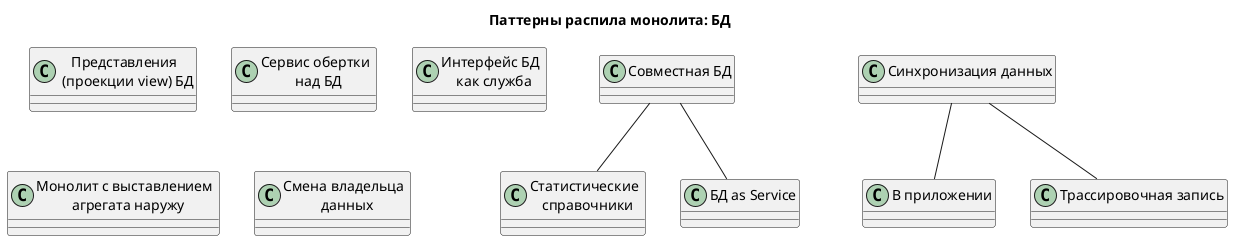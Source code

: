 @startuml (@id=db)

title Паттерны распила монолита: БД


class "Совместная БД" 
"Совместная БД" -- "Статистические \n справочники"  
"Совместная БД" -- "БД as Service"  

class "Представления \n (проекции view) БД"
class "Сервис обертки \n над БД"
class "Интерфейс БД \n как служба"

class "Монолит с выставлением \n агрегата наружу"
class "Смена владельца \n данных"

"Синхронизация данных" -- "В приложении"
"Синхронизация данных" -- "Трассировочная запись"

@enduml